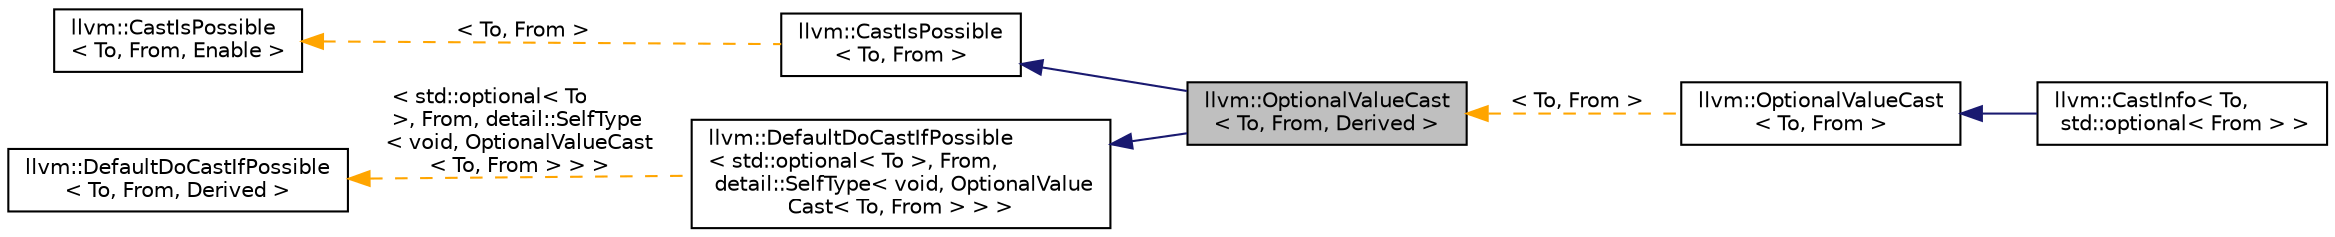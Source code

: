 digraph "llvm::OptionalValueCast&lt; To, From, Derived &gt;"
{
 // LATEX_PDF_SIZE
  bgcolor="transparent";
  edge [fontname="Helvetica",fontsize="10",labelfontname="Helvetica",labelfontsize="10"];
  node [fontname="Helvetica",fontsize="10",shape=record];
  rankdir="LR";
  Node1 [label="llvm::OptionalValueCast\l\< To, From, Derived \>",height=0.2,width=0.4,color="black", fillcolor="grey75", style="filled", fontcolor="black",tooltip="This cast trait provides std::optional<T> casting."];
  Node2 -> Node1 [dir="back",color="midnightblue",fontsize="10",style="solid",fontname="Helvetica"];
  Node2 [label="llvm::CastIsPossible\l\< To, From \>",height=0.2,width=0.4,color="black",URL="$structllvm_1_1CastIsPossible.html",tooltip=" "];
  Node3 -> Node2 [dir="back",color="orange",fontsize="10",style="dashed",label=" \< To, From \>" ,fontname="Helvetica"];
  Node3 [label="llvm::CastIsPossible\l\< To, From, Enable \>",height=0.2,width=0.4,color="black",URL="$structllvm_1_1CastIsPossible.html",tooltip="This struct provides a way to check if a given cast is possible."];
  Node4 -> Node1 [dir="back",color="midnightblue",fontsize="10",style="solid",fontname="Helvetica"];
  Node4 [label="llvm::DefaultDoCastIfPossible\l\< std::optional\< To \>, From,\l detail::SelfType\< void, OptionalValue\lCast\< To, From \> \> \>",height=0.2,width=0.4,color="black",URL="$structllvm_1_1DefaultDoCastIfPossible.html",tooltip=" "];
  Node5 -> Node4 [dir="back",color="orange",fontsize="10",style="dashed",label=" \< std::optional\< To\l \>, From, detail::SelfType\l\< void, OptionalValueCast\l\< To, From \> \> \>" ,fontname="Helvetica"];
  Node5 [label="llvm::DefaultDoCastIfPossible\l\< To, From, Derived \>",height=0.2,width=0.4,color="black",URL="$structllvm_1_1DefaultDoCastIfPossible.html",tooltip="This cast trait just provides the default implementation of doCastIfPossible to make CastInfo special..."];
  Node1 -> Node6 [dir="back",color="orange",fontsize="10",style="dashed",label=" \< To, From \>" ,fontname="Helvetica"];
  Node6 [label="llvm::OptionalValueCast\l\< To, From \>",height=0.2,width=0.4,color="black",URL="$structllvm_1_1OptionalValueCast.html",tooltip=" "];
  Node6 -> Node7 [dir="back",color="midnightblue",fontsize="10",style="solid",fontname="Helvetica"];
  Node7 [label="llvm::CastInfo\< To,\l std::optional\< From \> \>",height=0.2,width=0.4,color="black",URL="$structllvm_1_1CastInfo_3_01To_00_01std_1_1optional_3_01From_01_4_01_4.html",tooltip="Provide a CastInfo specialized for std::optional<From>."];
}
